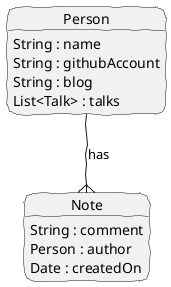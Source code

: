 @startuml
hide footbox
skinparam roundcorner 20
skinparam handwritten true
skinparam backgroundcolor transparent

skinparam note {
  FontName Impact
}


object Note {
    String : comment
    Person : author
    Date : createdOn
}

object Person {
    String : name
    String : githubAccount
    String : blog
    List<Talk> : talks
}


Person --{ Note : has
@enduml
